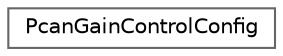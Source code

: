 digraph "Graphical Class Hierarchy"
{
 // LATEX_PDF_SIZE
  bgcolor="transparent";
  edge [fontname=Helvetica,fontsize=10,labelfontname=Helvetica,labelfontsize=10];
  node [fontname=Helvetica,fontsize=10,shape=box,height=0.2,width=0.4];
  rankdir="LR";
  Node0 [id="Node000000",label="PcanGainControlConfig",height=0.2,width=0.4,color="grey40", fillcolor="white", style="filled",URL="$struct_pcan_gain_control_config.html",tooltip=" "];
}
